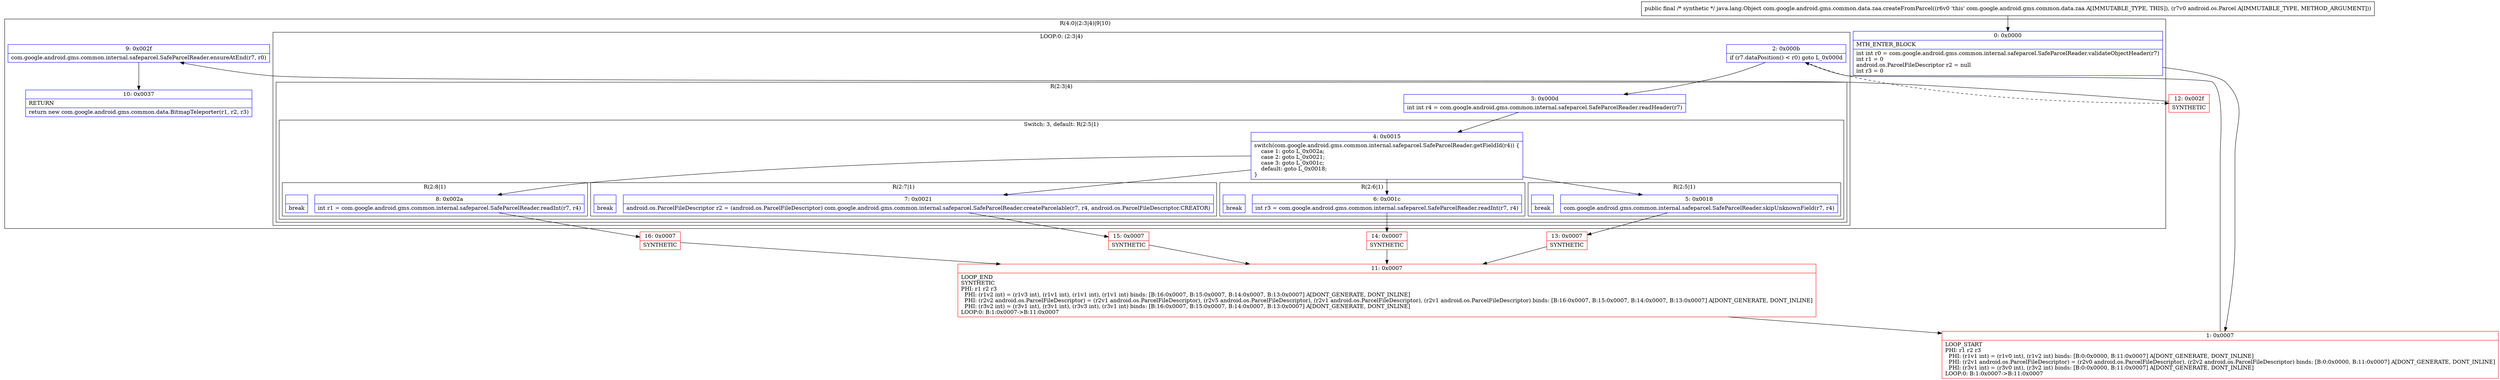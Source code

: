 digraph "CFG forcom.google.android.gms.common.data.zaa.createFromParcel(Landroid\/os\/Parcel;)Ljava\/lang\/Object;" {
subgraph cluster_Region_1961910348 {
label = "R(4:0|(2:3|4)|9|10)";
node [shape=record,color=blue];
Node_0 [shape=record,label="{0\:\ 0x0000|MTH_ENTER_BLOCK\l|int int r0 = com.google.android.gms.common.internal.safeparcel.SafeParcelReader.validateObjectHeader(r7)\lint r1 = 0\landroid.os.ParcelFileDescriptor r2 = null\lint r3 = 0\l}"];
subgraph cluster_LoopRegion_1424487060 {
label = "LOOP:0: (2:3|4)";
node [shape=record,color=blue];
Node_2 [shape=record,label="{2\:\ 0x000b|if (r7.dataPosition() \< r0) goto L_0x000d\l}"];
subgraph cluster_Region_2077354793 {
label = "R(2:3|4)";
node [shape=record,color=blue];
Node_3 [shape=record,label="{3\:\ 0x000d|int int r4 = com.google.android.gms.common.internal.safeparcel.SafeParcelReader.readHeader(r7)\l}"];
subgraph cluster_SwitchRegion_312940137 {
label = "Switch: 3, default: R(2:5|1)";
node [shape=record,color=blue];
Node_4 [shape=record,label="{4\:\ 0x0015|switch(com.google.android.gms.common.internal.safeparcel.SafeParcelReader.getFieldId(r4)) \{\l    case 1: goto L_0x002a;\l    case 2: goto L_0x0021;\l    case 3: goto L_0x001c;\l    default: goto L_0x0018;\l\}\l}"];
subgraph cluster_Region_1672566231 {
label = "R(2:8|1)";
node [shape=record,color=blue];
Node_8 [shape=record,label="{8\:\ 0x002a|int r1 = com.google.android.gms.common.internal.safeparcel.SafeParcelReader.readInt(r7, r4)\l}"];
Node_InsnContainer_348999655 [shape=record,label="{|break\l}"];
}
subgraph cluster_Region_1733043779 {
label = "R(2:7|1)";
node [shape=record,color=blue];
Node_7 [shape=record,label="{7\:\ 0x0021|android.os.ParcelFileDescriptor r2 = (android.os.ParcelFileDescriptor) com.google.android.gms.common.internal.safeparcel.SafeParcelReader.createParcelable(r7, r4, android.os.ParcelFileDescriptor.CREATOR)\l}"];
Node_InsnContainer_2053006442 [shape=record,label="{|break\l}"];
}
subgraph cluster_Region_273275110 {
label = "R(2:6|1)";
node [shape=record,color=blue];
Node_6 [shape=record,label="{6\:\ 0x001c|int r3 = com.google.android.gms.common.internal.safeparcel.SafeParcelReader.readInt(r7, r4)\l}"];
Node_InsnContainer_1239738988 [shape=record,label="{|break\l}"];
}
subgraph cluster_Region_350180416 {
label = "R(2:5|1)";
node [shape=record,color=blue];
Node_5 [shape=record,label="{5\:\ 0x0018|com.google.android.gms.common.internal.safeparcel.SafeParcelReader.skipUnknownField(r7, r4)\l}"];
Node_InsnContainer_1872851500 [shape=record,label="{|break\l}"];
}
}
}
}
Node_9 [shape=record,label="{9\:\ 0x002f|com.google.android.gms.common.internal.safeparcel.SafeParcelReader.ensureAtEnd(r7, r0)\l}"];
Node_10 [shape=record,label="{10\:\ 0x0037|RETURN\l|return new com.google.android.gms.common.data.BitmapTeleporter(r1, r2, r3)\l}"];
}
Node_1 [shape=record,color=red,label="{1\:\ 0x0007|LOOP_START\lPHI: r1 r2 r3 \l  PHI: (r1v1 int) = (r1v0 int), (r1v2 int) binds: [B:0:0x0000, B:11:0x0007] A[DONT_GENERATE, DONT_INLINE]\l  PHI: (r2v1 android.os.ParcelFileDescriptor) = (r2v0 android.os.ParcelFileDescriptor), (r2v2 android.os.ParcelFileDescriptor) binds: [B:0:0x0000, B:11:0x0007] A[DONT_GENERATE, DONT_INLINE]\l  PHI: (r3v1 int) = (r3v0 int), (r3v2 int) binds: [B:0:0x0000, B:11:0x0007] A[DONT_GENERATE, DONT_INLINE]\lLOOP:0: B:1:0x0007\-\>B:11:0x0007\l}"];
Node_11 [shape=record,color=red,label="{11\:\ 0x0007|LOOP_END\lSYNTHETIC\lPHI: r1 r2 r3 \l  PHI: (r1v2 int) = (r1v3 int), (r1v1 int), (r1v1 int), (r1v1 int) binds: [B:16:0x0007, B:15:0x0007, B:14:0x0007, B:13:0x0007] A[DONT_GENERATE, DONT_INLINE]\l  PHI: (r2v2 android.os.ParcelFileDescriptor) = (r2v1 android.os.ParcelFileDescriptor), (r2v5 android.os.ParcelFileDescriptor), (r2v1 android.os.ParcelFileDescriptor), (r2v1 android.os.ParcelFileDescriptor) binds: [B:16:0x0007, B:15:0x0007, B:14:0x0007, B:13:0x0007] A[DONT_GENERATE, DONT_INLINE]\l  PHI: (r3v2 int) = (r3v1 int), (r3v1 int), (r3v3 int), (r3v1 int) binds: [B:16:0x0007, B:15:0x0007, B:14:0x0007, B:13:0x0007] A[DONT_GENERATE, DONT_INLINE]\lLOOP:0: B:1:0x0007\-\>B:11:0x0007\l}"];
Node_12 [shape=record,color=red,label="{12\:\ 0x002f|SYNTHETIC\l}"];
Node_13 [shape=record,color=red,label="{13\:\ 0x0007|SYNTHETIC\l}"];
Node_14 [shape=record,color=red,label="{14\:\ 0x0007|SYNTHETIC\l}"];
Node_15 [shape=record,color=red,label="{15\:\ 0x0007|SYNTHETIC\l}"];
Node_16 [shape=record,color=red,label="{16\:\ 0x0007|SYNTHETIC\l}"];
MethodNode[shape=record,label="{public final \/* synthetic *\/ java.lang.Object com.google.android.gms.common.data.zaa.createFromParcel((r6v0 'this' com.google.android.gms.common.data.zaa A[IMMUTABLE_TYPE, THIS]), (r7v0 android.os.Parcel A[IMMUTABLE_TYPE, METHOD_ARGUMENT])) }"];
MethodNode -> Node_0;
Node_0 -> Node_1;
Node_2 -> Node_3;
Node_2 -> Node_12[style=dashed];
Node_3 -> Node_4;
Node_4 -> Node_5;
Node_4 -> Node_6;
Node_4 -> Node_7;
Node_4 -> Node_8;
Node_8 -> Node_16;
Node_7 -> Node_15;
Node_6 -> Node_14;
Node_5 -> Node_13;
Node_9 -> Node_10;
Node_1 -> Node_2;
Node_11 -> Node_1;
Node_12 -> Node_9;
Node_13 -> Node_11;
Node_14 -> Node_11;
Node_15 -> Node_11;
Node_16 -> Node_11;
}

